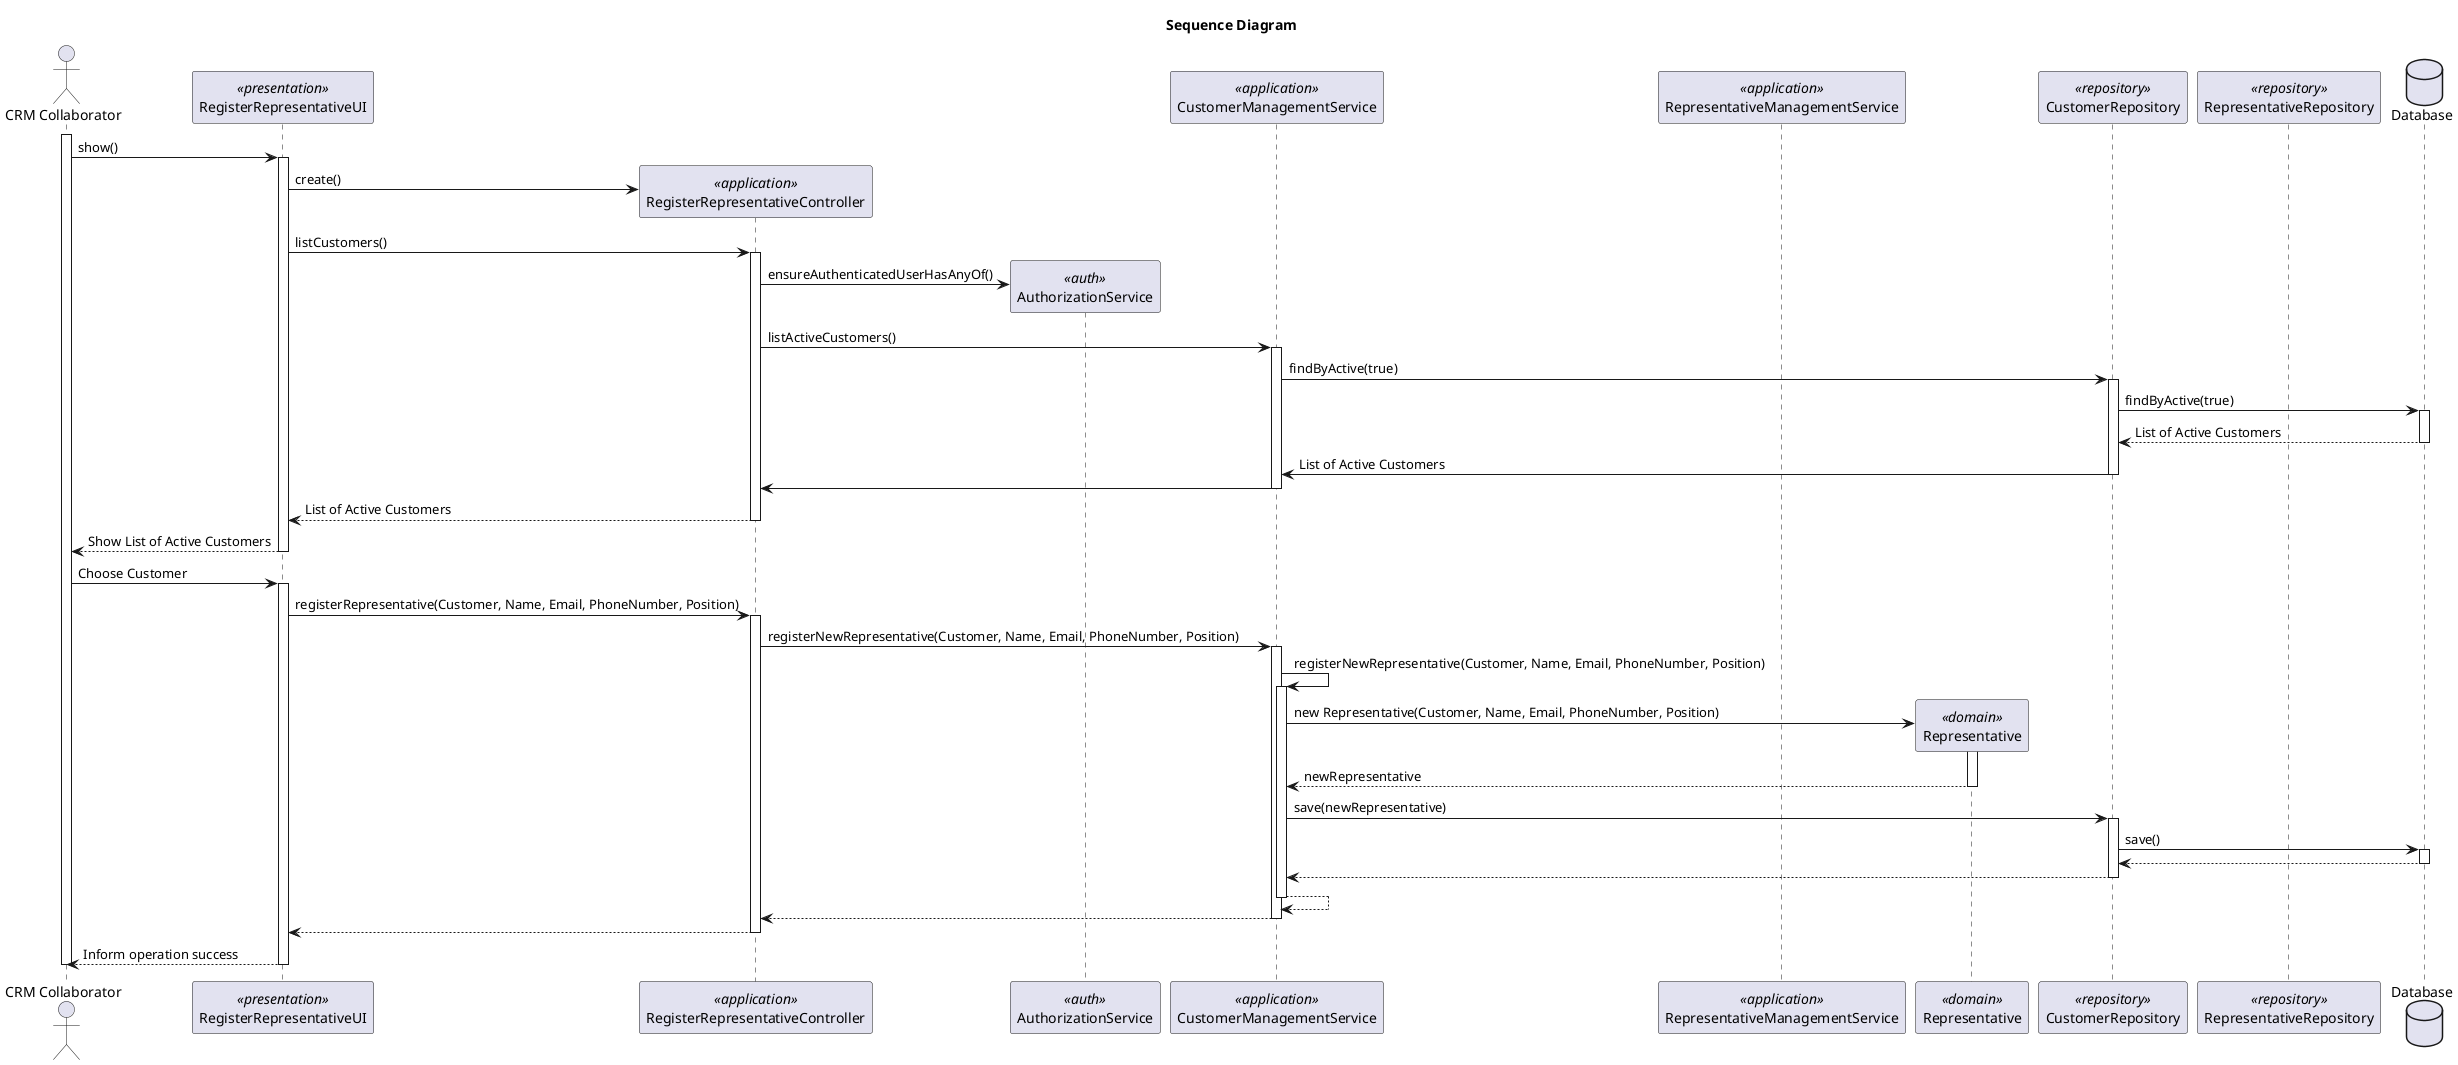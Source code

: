 @startuml
title Sequence Diagram

actor "CRM Collaborator" as Actor
participant "RegisterRepresentativeUI" as UI <<presentation>>
participant "RegisterRepresentativeController" as Controller <<application>>
participant "AuthorizationService" as AuthorizationService <<auth>>
participant "CustomerManagementService" as CustomerManagementService <<application>>
participant "RepresentativeManagementService" as RepresentativeManagementService <<application>>
participant "Representative" as Representative <<domain>>
participant "CustomerRepository" as CustomerRepository <<repository>>
participant "RepresentativeRepository" as RepresentativeRepository <<repository>>

database "Database" as Database

activate Actor

Actor -> UI: show()
    activate UI

UI -> Controller** : create()




UI -> Controller: listCustomers()
    activate Controller

        Controller -> AuthorizationService** : ensureAuthenticatedUserHasAnyOf()

        Controller -> CustomerManagementService: listActiveCustomers()
            activate CustomerManagementService

                CustomerManagementService -> CustomerRepository : findByActive(true)
                activate CustomerRepository

                    CustomerRepository -> Database:  findByActive(true)
                    activate Database

                        Database --> CustomerRepository: List of Active Customers
                    deactivate Database
                    CustomerRepository -> CustomerManagementService: List of Active Customers
                deactivate CustomerRepository
                CustomerManagementService ->Controller
            deactivate CustomerManagementService

            deactivate RepresentativeManagementService

        Controller --> UI: List of Active Customers
    deactivate Controller

UI --> Actor: Show List of Active Customers
deactivate UI

Actor -> UI: Choose Customer


    activate UI

        UI -> Controller : registerRepresentative(Customer, Name, Email, PhoneNumber, Position)
            activate Controller

                Controller -> CustomerManagementService : registerNewRepresentative(Customer, Name, Email, PhoneNumber, Position)
                activate CustomerManagementService

                    CustomerManagementService -> CustomerManagementService: registerNewRepresentative(Customer, Name, Email, PhoneNumber, Position)
                    Activate CustomerManagementService

                    CustomerManagementService -> Representative** : new Representative(Customer, Name, Email, PhoneNumber, Position)
                                activate Representative

                                   Representative --> CustomerManagementService : newRepresentative
                                deactivate Representative

                    CustomerManagementService -> CustomerRepository : save(newRepresentative)

                    activate CustomerRepository

                             CustomerRepository -> Database : save()
                             activate Database

                                Database --> CustomerRepository
                             deactivate Database

                             CustomerRepository --> CustomerManagementService
                    deactivate CustomerRepository
                    CustomerManagementService --> CustomerManagementService
                    deactivate CustomerManagementService

                    CustomerManagementService --> Controller
                deactivate CustomerManagementService

                Controller --> UI
            deactivate Controller
        UI --> Actor : Inform operation success
        deactivate UI
deactivate Actor

@enduml

